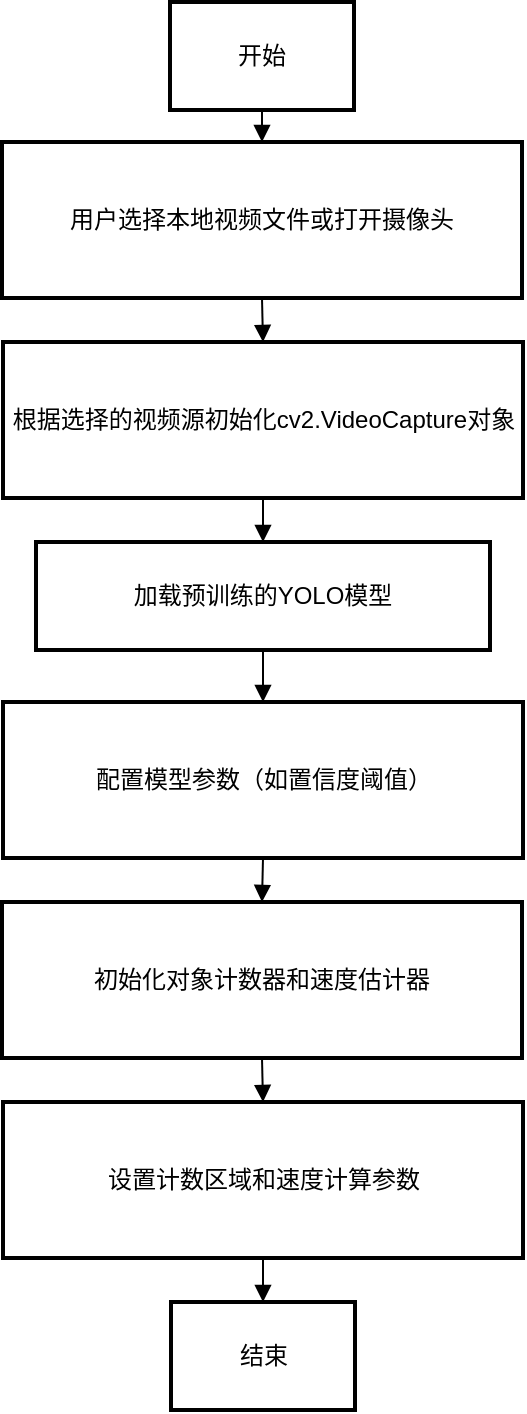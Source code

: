 <mxfile version="26.2.15">
  <diagram name="第 1 页" id="-XyGTuOkuVV5LhC2Fva2">
    <mxGraphModel dx="2058" dy="1146" grid="1" gridSize="10" guides="1" tooltips="1" connect="1" arrows="1" fold="1" page="1" pageScale="1" pageWidth="1200" pageHeight="1600" math="0" shadow="0">
      <root>
        <mxCell id="0" />
        <mxCell id="1" parent="0" />
        <mxCell id="Kn_A5P_9LUzbQNV3I4ui-1" value="开始" style="whiteSpace=wrap;strokeWidth=2;" vertex="1" parent="1">
          <mxGeometry x="104" y="20" width="92" height="54" as="geometry" />
        </mxCell>
        <mxCell id="Kn_A5P_9LUzbQNV3I4ui-2" value="用户选择本地视频文件或打开摄像头" style="whiteSpace=wrap;strokeWidth=2;" vertex="1" parent="1">
          <mxGeometry x="20" y="90" width="260" height="78" as="geometry" />
        </mxCell>
        <mxCell id="Kn_A5P_9LUzbQNV3I4ui-3" value="根据选择的视频源初始化cv2.VideoCapture对象" style="whiteSpace=wrap;strokeWidth=2;" vertex="1" parent="1">
          <mxGeometry x="20.5" y="190" width="260" height="78" as="geometry" />
        </mxCell>
        <mxCell id="Kn_A5P_9LUzbQNV3I4ui-4" value="加载预训练的YOLO模型" style="whiteSpace=wrap;strokeWidth=2;" vertex="1" parent="1">
          <mxGeometry x="37" y="290" width="227" height="54" as="geometry" />
        </mxCell>
        <mxCell id="Kn_A5P_9LUzbQNV3I4ui-5" value="配置模型参数（如置信度阈值）" style="whiteSpace=wrap;strokeWidth=2;" vertex="1" parent="1">
          <mxGeometry x="20.5" y="370" width="260" height="78" as="geometry" />
        </mxCell>
        <mxCell id="Kn_A5P_9LUzbQNV3I4ui-6" value="初始化对象计数器和速度估计器" style="whiteSpace=wrap;strokeWidth=2;" vertex="1" parent="1">
          <mxGeometry x="20" y="470" width="260" height="78" as="geometry" />
        </mxCell>
        <mxCell id="Kn_A5P_9LUzbQNV3I4ui-7" value="设置计数区域和速度计算参数" style="whiteSpace=wrap;strokeWidth=2;" vertex="1" parent="1">
          <mxGeometry x="20.5" y="570" width="260" height="78" as="geometry" />
        </mxCell>
        <mxCell id="Kn_A5P_9LUzbQNV3I4ui-8" value="结束" style="whiteSpace=wrap;strokeWidth=2;" vertex="1" parent="1">
          <mxGeometry x="104.5" y="670" width="92" height="54" as="geometry" />
        </mxCell>
        <mxCell id="Kn_A5P_9LUzbQNV3I4ui-9" value="" style="curved=1;startArrow=none;endArrow=block;exitX=0.5;exitY=1;entryX=0.5;entryY=0;rounded=0;" edge="1" parent="1" source="Kn_A5P_9LUzbQNV3I4ui-1" target="Kn_A5P_9LUzbQNV3I4ui-2">
          <mxGeometry relative="1" as="geometry">
            <Array as="points" />
          </mxGeometry>
        </mxCell>
        <mxCell id="Kn_A5P_9LUzbQNV3I4ui-10" value="" style="curved=1;startArrow=none;endArrow=block;exitX=0.5;exitY=1;entryX=0.5;entryY=0;rounded=0;" edge="1" parent="1" source="Kn_A5P_9LUzbQNV3I4ui-2" target="Kn_A5P_9LUzbQNV3I4ui-3">
          <mxGeometry relative="1" as="geometry">
            <Array as="points" />
          </mxGeometry>
        </mxCell>
        <mxCell id="Kn_A5P_9LUzbQNV3I4ui-11" value="" style="curved=1;startArrow=none;endArrow=block;exitX=0.5;exitY=1;entryX=0.5;entryY=0;rounded=0;" edge="1" parent="1" source="Kn_A5P_9LUzbQNV3I4ui-3" target="Kn_A5P_9LUzbQNV3I4ui-4">
          <mxGeometry relative="1" as="geometry">
            <Array as="points" />
          </mxGeometry>
        </mxCell>
        <mxCell id="Kn_A5P_9LUzbQNV3I4ui-12" value="" style="curved=1;startArrow=none;endArrow=block;exitX=0.5;exitY=1;entryX=0.5;entryY=0;rounded=0;" edge="1" parent="1" source="Kn_A5P_9LUzbQNV3I4ui-4" target="Kn_A5P_9LUzbQNV3I4ui-5">
          <mxGeometry relative="1" as="geometry">
            <Array as="points" />
          </mxGeometry>
        </mxCell>
        <mxCell id="Kn_A5P_9LUzbQNV3I4ui-13" value="" style="curved=1;startArrow=none;endArrow=block;exitX=0.5;exitY=1;entryX=0.5;entryY=0;rounded=0;" edge="1" parent="1" source="Kn_A5P_9LUzbQNV3I4ui-5" target="Kn_A5P_9LUzbQNV3I4ui-6">
          <mxGeometry relative="1" as="geometry">
            <Array as="points" />
          </mxGeometry>
        </mxCell>
        <mxCell id="Kn_A5P_9LUzbQNV3I4ui-14" value="" style="curved=1;startArrow=none;endArrow=block;exitX=0.5;exitY=1;entryX=0.5;entryY=0;rounded=0;" edge="1" parent="1" source="Kn_A5P_9LUzbQNV3I4ui-6" target="Kn_A5P_9LUzbQNV3I4ui-7">
          <mxGeometry relative="1" as="geometry">
            <Array as="points" />
          </mxGeometry>
        </mxCell>
        <mxCell id="Kn_A5P_9LUzbQNV3I4ui-15" value="" style="curved=1;startArrow=none;endArrow=block;exitX=0.5;exitY=1;entryX=0.5;entryY=0;rounded=0;" edge="1" parent="1" source="Kn_A5P_9LUzbQNV3I4ui-7" target="Kn_A5P_9LUzbQNV3I4ui-8">
          <mxGeometry relative="1" as="geometry">
            <Array as="points" />
          </mxGeometry>
        </mxCell>
      </root>
    </mxGraphModel>
  </diagram>
</mxfile>
